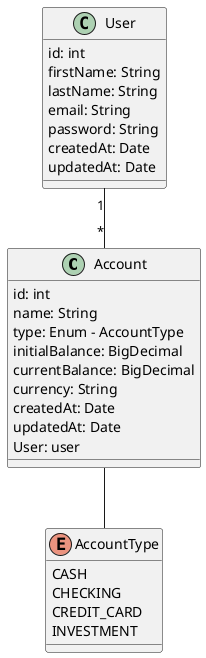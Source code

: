 @startuml
'https://plantuml.com/class-diagram

class Account {
id: int
name: String
type: Enum - AccountType
initialBalance: BigDecimal
currentBalance: BigDecimal
currency: String
createdAt: Date
updatedAt: Date
User: user
}

class User {
id: int
firstName: String
lastName: String
email: String
password: String
createdAt: Date
updatedAt: Date

}

enum AccountType {
  CASH
  CHECKING
  CREDIT_CARD
  INVESTMENT
}

' Defines a one-to-many relationship
' One User can have many (*) Accounts
User "1" -- "*" Account

' Defines the relationship between Account and its type
Account -- AccountType

@enduml